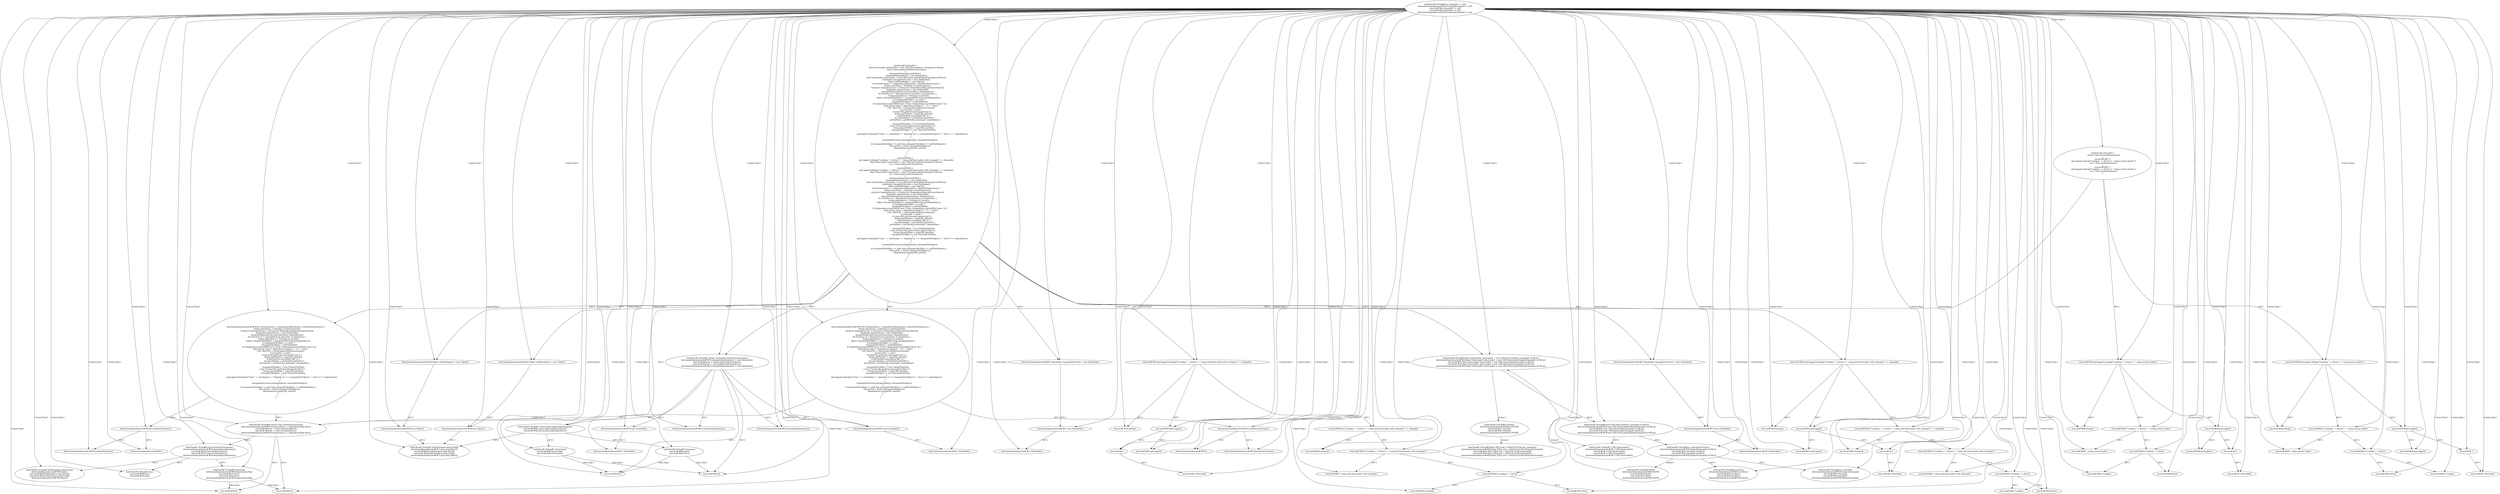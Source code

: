 digraph "Pattern" {
0 [label="loadClass#?,String#6:UPDATE
determineDependencies#?#56:UPDATE
execute#?#45:UPDATE
execute#?#45:UPDATE
determineDependencies#?#56:UPDATE" shape=ellipse]
1 [label="loadClass#?,String#6:final ClassLoader classLoader = new URLClassLoader(m_classpath.toURLs())
determineDependencies#?#56:final ClassLoader classLoader = new URLClassLoader(dependClasspath.toURLs())
execute#?#45:final ClassLoader classLoader = new URLClassLoader(classpath.toURLs())
execute#?#45:final ClassLoader classLoader = new URLClassLoader(classpath.toURLs())
determineDependencies#?#56:final ClassLoader classLoader = new URLClassLoader(dependClasspath.toURLs())" shape=ellipse]
2 [label="loadClass#?,String#3:m_classpath == null
determineDependencies#?#54:dependClasspath != null
execute#?#42:classpath != null
execute#?#42:classpath != null
determineDependencies#?#54:dependClasspath != null" shape=ellipse]
3 [label="loadClass#?,String#3:\{
    return Class.forName(classname);
\}
execute#?#47:\{
    getLogger().debug((\"Loading \" + driver) + \" using system loader.\");
    dc = Class.forName(driver);
\}
execute#?#47:\{
    getLogger().debug((\"Loading \" + driver) + \" using system loader.\");
    dc = Class.forName(driver);
\}" shape=ellipse]
4 [label="loadClass#?,String#4:return Class.forName(classname)
determineDependencies#?#59:Enumeration e = dependencyMap.keys()
execute#?#49:dc = Class.forName(driver)
execute#?#49:dc = Class.forName(driver)
determineDependencies#?#59:Enumeration e = dependencyMap.keys()" shape=ellipse]
5 [label="loadClass#?,String#4:Class.forName(classname)
determineDependencies#?#59:dependencyMap.keys()
execute#?#49:Class.forName(driver)
execute#?#49:Class.forName(driver)
determineDependencies#?#59:dependencyMap.keys()" shape=ellipse]
6 [label="loadClass#?,String#4:forName(java.lang.String)
determineDependencies#?#59:keys()
execute#?#49:forName(java.lang.String)
execute#?#49:forName(java.lang.String)
determineDependencies#?#59:keys()" shape=ellipse]
7 [label="loadClass#?,String#4:Class
execute#?#49:Class
execute#?#49:Class" shape=ellipse]
8 [label="loadClass#?,String#4:classname
determineDependencies#?#59:dependencyMap
execute#?#49:driver
execute#?#49:driver
determineDependencies#?#59:dependencyMap" shape=ellipse]
9 [label="loadClass#?,String#5:\{
    final ClassLoader classLoader = new URLClassLoader(m_classpath.toURLs());
    return classLoader.loadClass(classname);
\}
determineDependencies#?#54:\{
    classpathDependencies = new Hashtable();
    final ClassLoader classLoader = new URLClassLoader(dependClasspath.toURLs());
    Hashtable classpathFileCache = new Hashtable();
    Object nullFileMarker = new Object();
    for (Enumeration e = dependencyMap.keys(); e.hasMoreElements();) \{
        String className = ((String) (e.nextElement()));
        ArrayList dependencyList = ((ArrayList) (dependencyMap.get(className)));
        Hashtable dependencies = new Hashtable();
        classpathDependencies.put(className, dependencies);
        for (Iterator e2 = dependencyList.iterator(); e2.hasNext();) \{
            String dependency = ((String) (e2.next()));
            Object classpathFileObject = classpathFileCache.get(dependency);
            if (classpathFileObject == null) \{
                classpathFileObject = nullFileMarker;
                if ((!dependency.startsWith(\"java.\")) && (!dependency.startsWith(\"javax.\"))) \{
                    final String name = dependency.replace('.', '/') + \".class\";
                    URL classURL = classLoader.getResource(name);
                    if (classURL != null) \{
                        if (classURL.getProtocol().equals(\"jar\")) \{
                            String jarFilePath = classURL.getFile();
                            if (jarFilePath.startsWith(\"file:\")) \{
                                int classMarker = jarFilePath.indexOf('!');
                                jarFilePath = jarFilePath.substring(5, classMarker);
                            \}
                            classpathFileObject = new File(jarFilePath);
                        \} else if (classURL.getProtocol().equals(\"file\")) \{
                            String classFilePath = classURL.getFile();
                            classpathFileObject = new File(classFilePath);
                        \}
                        getLogger().debug(((((\"Class \" + className) + \" depends on \") + classpathFileObject) + \" due to \") + dependency);
                    \}
                \}
                classpathFileCache.put(dependency, classpathFileObject);
            \}
            if ((classpathFileObject != null) && (classpathFileObject != nullFileMarker)) \{
                File jarFile = ((File) (classpathFileObject));
                dependencies.put(jarFile, jarFile);
            \}
        \}
    \}
\}
execute#?#42:\{
    getLogger().debug(((\"Loading \" + driver) + \" using AntClassLoader with classpath \") + classpath);
    final ClassLoader classLoader = new URLClassLoader(classpath.toURLs());
    dc = classLoader.loadClass(driver);
\}
execute#?#42:\{
    getLogger().debug(((\"Loading \" + driver) + \" using AntClassLoader with classpath \") + classpath);
    final ClassLoader classLoader = new URLClassLoader(classpath.toURLs());
    dc = classLoader.loadClass(driver);
\}
determineDependencies#?#54:\{
    classpathDependencies = new Hashtable();
    final ClassLoader classLoader = new URLClassLoader(dependClasspath.toURLs());
    Hashtable classpathFileCache = new Hashtable();
    Object nullFileMarker = new Object();
    for (Enumeration e = dependencyMap.keys(); e.hasMoreElements();) \{
        String className = ((String) (e.nextElement()));
        ArrayList dependencyList = ((ArrayList) (dependencyMap.get(className)));
        Hashtable dependencies = new Hashtable();
        classpathDependencies.put(className, dependencies);
        for (Iterator e2 = dependencyList.iterator(); e2.hasNext();) \{
            String dependency = ((String) (e2.next()));
            Object classpathFileObject = classpathFileCache.get(dependency);
            if (classpathFileObject == null) \{
                classpathFileObject = nullFileMarker;
                if ((!dependency.startsWith(\"java.\")) && (!dependency.startsWith(\"javax.\"))) \{
                    final String name = dependency.replace('.', '/') + \".class\";
                    URL classURL = classLoader.getResource(name);
                    if (classURL != null) \{
                        if (classURL.getProtocol().equals(\"jar\")) \{
                            String jarFilePath = classURL.getFile();
                            if (jarFilePath.startsWith(\"file:\")) \{
                                int classMarker = jarFilePath.indexOf('!');
                                jarFilePath = jarFilePath.substring(5, classMarker);
                            \}
                            classpathFileObject = new File(jarFilePath);
                        \} else if (classURL.getProtocol().equals(\"file\")) \{
                            String classFilePath = classURL.getFile();
                            classpathFileObject = new File(classFilePath);
                        \}
                        getLogger().debug(((((\"Class \" + className) + \" depends on \") + classpathFileObject) + \" due to \") + dependency);
                    \}
                \}
                classpathFileCache.put(dependency, classpathFileObject);
            \}
            if ((classpathFileObject != null) && (classpathFileObject != nullFileMarker)) \{
                File jarFile = ((File) (classpathFileObject));
                dependencies.put(jarFile, jarFile);
            \}
        \}
    \}
\}" shape=ellipse]
10 [label="loadClass#?,String#6:new URLClassLoader(m_classpath.toURLs())
determineDependencies#?#56:new URLClassLoader(dependClasspath.toURLs())
execute#?#45:new URLClassLoader(classpath.toURLs())
execute#?#45:new URLClassLoader(classpath.toURLs())
determineDependencies#?#56:new URLClassLoader(dependClasspath.toURLs())" shape=ellipse]
11 [label="loadClass#?,String#-1:URLClassLoader()
determineDependencies#?#-1:URLClassLoader()
execute#?#-1:URLClassLoader()
execute#?#-1:URLClassLoader()
determineDependencies#?#-1:URLClassLoader()" shape=ellipse]
12 [label="loadClass#?,String#6:m_classpath.toURLs()
determineDependencies#?#56:dependClasspath.toURLs()
execute#?#45:classpath.toURLs()
execute#?#45:classpath.toURLs()
determineDependencies#?#56:dependClasspath.toURLs()" shape=ellipse]
13 [label="loadClass#?,String#6:toURLs()
determineDependencies#?#56:toURLs()
execute#?#45:toURLs()
execute#?#45:toURLs()
determineDependencies#?#56:toURLs()" shape=ellipse]
14 [label="loadClass#?,String#6:m_classpath
determineDependencies#?#56:dependClasspath
execute#?#45:classpath
execute#?#45:classpath
determineDependencies#?#56:dependClasspath" shape=ellipse]
15 [label="loadClass#?,String#7:return classLoader.loadClass(classname)
determineDependencies#?#55:classpathDependencies = new Hashtable()
execute#?#46:dc = classLoader.loadClass(driver)
execute#?#46:dc = classLoader.loadClass(driver)
determineDependencies#?#55:classpathDependencies = new Hashtable()" shape=ellipse]
16 [label="loadClass#?,String#7:classLoader.loadClass(classname)
execute#?#46:classLoader.loadClass(driver)
execute#?#46:classLoader.loadClass(driver)" shape=ellipse]
17 [label="loadClass#?,String#7:loadClass(java.lang.String)
determineDependencies#?#-1:java.lang.Object()
execute#?#46:loadClass(java.lang.String)
execute#?#46:loadClass(java.lang.String)
determineDependencies#?#-1:java.lang.Object()" shape=ellipse]
18 [label="loadClass#?,String#7:classLoader
execute#?#46:classLoader
execute#?#46:classLoader" shape=ellipse]
19 [label="loadClass#?,String#7:classname
execute#?#46:driver
execute#?#46:driver" shape=ellipse]
20 [label="loadClass#?,String#6:MOVE
determineDependencies#?#56:MOVE
execute#?#45:MOVE
execute#?#45:MOVE
determineDependencies#?#56:MOVE" shape=ellipse]
21 [label="loadClass#?,String#6:final URL[] urls = PathUtil.toURLs(m_classpath)
determineDependencies#?#56:final URL[] urls = PathUtil.toURLs(dependClasspath)
execute#?#45:final URL[] urls = PathUtil.toURLs(classpath)
execute#?#45:final URL[] urls = PathUtil.toURLs(classpath)
determineDependencies#?#56:final URL[] urls = PathUtil.toURLs(dependClasspath)" shape=ellipse]
22 [label="determineDependencies#?#55:classpathDependencies" shape=ellipse]
23 [label="determineDependencies#?#57:new Hashtable()" shape=ellipse]
24 [label="determineDependencies#?#59:hasMoreElements()" shape=ellipse]
25 [label="determineDependencies#?#58:new Object()" shape=ellipse]
26 [label="determineDependencies#?#59:e.hasMoreElements()" shape=ellipse]
27 [label="determineDependencies#?#55:new Hashtable()" shape=ellipse]
28 [label="determineDependencies#?#-1:Hashtable()" shape=ellipse]
29 [label="determineDependencies#?#59:for (Enumeration e = dependencyMap.keys(); e.hasMoreElements();) \{
    String className = ((String) (e.nextElement()));
    ArrayList dependencyList = ((ArrayList) (dependencyMap.get(className)));
    Hashtable dependencies = new Hashtable();
    classpathDependencies.put(className, dependencies);
    for (Iterator e2 = dependencyList.iterator(); e2.hasNext();) \{
        String dependency = ((String) (e2.next()));
        Object classpathFileObject = classpathFileCache.get(dependency);
        if (classpathFileObject == null) \{
            classpathFileObject = nullFileMarker;
            if ((!dependency.startsWith(\"java.\")) && (!dependency.startsWith(\"javax.\"))) \{
                final String name = dependency.replace('.', '/') + \".class\";
                URL classURL = classLoader.getResource(name);
                if (classURL != null) \{
                    if (classURL.getProtocol().equals(\"jar\")) \{
                        String jarFilePath = classURL.getFile();
                        if (jarFilePath.startsWith(\"file:\")) \{
                            int classMarker = jarFilePath.indexOf('!');
                            jarFilePath = jarFilePath.substring(5, classMarker);
                        \}
                        classpathFileObject = new File(jarFilePath);
                    \} else if (classURL.getProtocol().equals(\"file\")) \{
                        String classFilePath = classURL.getFile();
                        classpathFileObject = new File(classFilePath);
                    \}
                    getLogger().debug(((((\"Class \" + className) + \" depends on \") + classpathFileObject) + \" due to \") + dependency);
                \}
            \}
            classpathFileCache.put(dependency, classpathFileObject);
        \}
        if ((classpathFileObject != null) && (classpathFileObject != nullFileMarker)) \{
            File jarFile = ((File) (classpathFileObject));
            dependencies.put(jarFile, jarFile);
        \}
    \}
\}" shape=ellipse]
30 [label="determineDependencies#?#57:Hashtable classpathFileCache = new Hashtable()" shape=ellipse]
31 [label="determineDependencies#?#58:Object nullFileMarker = new Object()" shape=ellipse]
32 [label="determineDependencies#?#-1:Hashtable()" shape=ellipse]
33 [label="determineDependencies#?#59:e" shape=ellipse]
34 [label="execute#?#44:debug()" shape=ellipse]
35 [label="execute#?#43:getLogger()" shape=ellipse]
36 [label="execute#?#-1:PlaceHold" shape=ellipse]
37 [label="execute#?#48:\"Loading \"" shape=ellipse]
38 [label="execute#?#44:(\"Loading \" + driver)" shape=ellipse]
39 [label="execute#?#46:dc" shape=ellipse]
40 [label="execute#?#-1:" shape=ellipse]
41 [label="execute#?#44:classpath" shape=ellipse]
42 [label="execute#?#48:getLogger()" shape=ellipse]
43 [label="execute#?#43:getLogger().debug(((\"Loading \" + driver) + \" using AntClassLoader with classpath \") + classpath)" shape=ellipse]
44 [label="execute#?#44:\" using AntClassLoader with classpath \"" shape=ellipse]
45 [label="execute#?#48:debug()" shape=ellipse]
46 [label="execute#?#48:(\"Loading \" + driver) + \" using system loader.\"" shape=ellipse]
47 [label="execute#?#48:\" using system loader.\"" shape=ellipse]
48 [label="execute#?#43:getLogger()" shape=ellipse]
49 [label="execute#?#48:getLogger().debug((\"Loading \" + driver) + \" using system loader.\")" shape=ellipse]
50 [label="execute#?#44:\"Loading \"" shape=ellipse]
51 [label="execute#?#44:driver" shape=ellipse]
52 [label="execute#?#48:driver" shape=ellipse]
53 [label="execute#?#-1:" shape=ellipse]
54 [label="execute#?#-1:PlaceHold" shape=ellipse]
55 [label="execute#?#44:((\"Loading \" + driver) + \" using AntClassLoader with classpath \") + classpath" shape=ellipse]
56 [label="execute#?#44:((\"Loading \" + driver) + \" using AntClassLoader with classpath \")" shape=ellipse]
57 [label="execute#?#49:dc" shape=ellipse]
58 [label="execute#?#48:getLogger()" shape=ellipse]
59 [label="execute#?#48:(\"Loading \" + driver)" shape=ellipse]
60 [label="execute#?#44:((\"Loading \" + driver) + \" using AntClassLoader with classpath \")" shape=ellipse]
61 [label="execute#?#48:debug()" shape=ellipse]
62 [label="execute#?#44:\"Loading \"" shape=ellipse]
63 [label="execute#?#43:getLogger()" shape=ellipse]
64 [label="execute#?#48:(\"Loading \" + driver) + \" using system loader.\"" shape=ellipse]
65 [label="execute#?#48:getLogger()" shape=ellipse]
66 [label="execute#?#43:getLogger()" shape=ellipse]
67 [label="execute#?#44:driver" shape=ellipse]
68 [label="execute#?#46:dc" shape=ellipse]
69 [label="execute#?#-1:PlaceHold" shape=ellipse]
70 [label="execute#?#43:getLogger().debug(((\"Loading \" + driver) + \" using AntClassLoader with classpath \") + classpath)" shape=ellipse]
71 [label="execute#?#44:(\"Loading \" + driver)" shape=ellipse]
72 [label="execute#?#49:dc" shape=ellipse]
73 [label="execute#?#-1:" shape=ellipse]
74 [label="execute#?#44:debug()" shape=ellipse]
75 [label="execute#?#48:driver" shape=ellipse]
76 [label="execute#?#44:\" using AntClassLoader with classpath \"" shape=ellipse]
77 [label="execute#?#48:getLogger()" shape=ellipse]
78 [label="execute#?#-1:PlaceHold" shape=ellipse]
79 [label="execute#?#48:\" using system loader.\"" shape=ellipse]
80 [label="execute#?#-1:" shape=ellipse]
81 [label="execute#?#44:classpath" shape=ellipse]
82 [label="execute#?#48:(\"Loading \" + driver)" shape=ellipse]
83 [label="execute#?#48:\"Loading \"" shape=ellipse]
84 [label="execute#?#44:((\"Loading \" + driver) + \" using AntClassLoader with classpath \") + classpath" shape=ellipse]
85 [label="execute#?#48:getLogger().debug((\"Loading \" + driver) + \" using system loader.\")" shape=ellipse]
86 [label="determineDependencies#?#55:new Hashtable()" shape=ellipse]
87 [label="determineDependencies#?#59:e.hasMoreElements()" shape=ellipse]
88 [label="determineDependencies#?#57:new Hashtable()" shape=ellipse]
89 [label="determineDependencies#?#59:for (Enumeration e = dependencyMap.keys(); e.hasMoreElements();) \{
    String className = ((String) (e.nextElement()));
    ArrayList dependencyList = ((ArrayList) (dependencyMap.get(className)));
    Hashtable dependencies = new Hashtable();
    classpathDependencies.put(className, dependencies);
    for (Iterator e2 = dependencyList.iterator(); e2.hasNext();) \{
        String dependency = ((String) (e2.next()));
        Object classpathFileObject = classpathFileCache.get(dependency);
        if (classpathFileObject == null) \{
            classpathFileObject = nullFileMarker;
            if ((!dependency.startsWith(\"java.\")) && (!dependency.startsWith(\"javax.\"))) \{
                final String name = dependency.replace('.', '/') + \".class\";
                URL classURL = classLoader.getResource(name);
                if (classURL != null) \{
                    if (classURL.getProtocol().equals(\"jar\")) \{
                        String jarFilePath = classURL.getFile();
                        if (jarFilePath.startsWith(\"file:\")) \{
                            int classMarker = jarFilePath.indexOf('!');
                            jarFilePath = jarFilePath.substring(5, classMarker);
                        \}
                        classpathFileObject = new File(jarFilePath);
                    \} else if (classURL.getProtocol().equals(\"file\")) \{
                        String classFilePath = classURL.getFile();
                        classpathFileObject = new File(classFilePath);
                    \}
                    getLogger().debug(((((\"Class \" + className) + \" depends on \") + classpathFileObject) + \" due to \") + dependency);
                \}
            \}
            classpathFileCache.put(dependency, classpathFileObject);
        \}
        if ((classpathFileObject != null) && (classpathFileObject != nullFileMarker)) \{
            File jarFile = ((File) (classpathFileObject));
            dependencies.put(jarFile, jarFile);
        \}
    \}
\}" shape=ellipse]
90 [label="determineDependencies#?#59:e" shape=ellipse]
91 [label="determineDependencies#?#55:classpathDependencies" shape=ellipse]
92 [label="determineDependencies#?#59:hasMoreElements()" shape=ellipse]
93 [label="determineDependencies#?#-1:Hashtable()" shape=ellipse]
94 [label="determineDependencies#?#58:Object nullFileMarker = new Object()" shape=ellipse]
95 [label="determineDependencies#?#58:new Object()" shape=ellipse]
96 [label="determineDependencies#?#-1:Hashtable()" shape=ellipse]
97 [label="determineDependencies#?#57:Hashtable classpathFileCache = new Hashtable()" shape=ellipse]
0 -> 21 [label="Action:5"];
1 -> 0 [label="Action:5"];
1 -> 10 [label="AST:5"];
2 -> 1 [label="Control Dep:5"];
2 -> 3 [label="Control Dep:3"];
2 -> 4 [label="Control Dep:5"];
2 -> 5 [label="Control Dep:5"];
2 -> 6 [label="Control Dep:5"];
2 -> 7 [label="Control Dep:3"];
2 -> 8 [label="Control Dep:5"];
2 -> 9 [label="Control Dep:5"];
2 -> 10 [label="Control Dep:5"];
2 -> 11 [label="Control Dep:5"];
2 -> 12 [label="Control Dep:5"];
2 -> 13 [label="Control Dep:5"];
2 -> 14 [label="Control Dep:5"];
2 -> 15 [label="Control Dep:5"];
2 -> 16 [label="Control Dep:3"];
2 -> 17 [label="Control Dep:5"];
2 -> 18 [label="Control Dep:3"];
2 -> 19 [label="Control Dep:3"];
2 -> 22 [label="Control Dep:1"];
2 -> 23 [label="Control Dep:1"];
2 -> 24 [label="Control Dep:1"];
2 -> 25 [label="Control Dep:1"];
2 -> 26 [label="Control Dep:1"];
2 -> 27 [label="Control Dep:1"];
2 -> 28 [label="Control Dep:1"];
2 -> 29 [label="Control Dep:1"];
2 -> 30 [label="Control Dep:1"];
2 -> 31 [label="Control Dep:1"];
2 -> 32 [label="Control Dep:1"];
2 -> 33 [label="Control Dep:1"];
2 -> 34 [label="Control Dep:1"];
2 -> 35 [label="Control Dep:1"];
2 -> 36 [label="Control Dep:1"];
2 -> 37 [label="Control Dep:1"];
2 -> 38 [label="Control Dep:1"];
2 -> 39 [label="Control Dep:1"];
2 -> 40 [label="Control Dep:1"];
2 -> 41 [label="Control Dep:1"];
2 -> 42 [label="Control Dep:1"];
2 -> 43 [label="Control Dep:1"];
2 -> 44 [label="Control Dep:1"];
2 -> 45 [label="Control Dep:1"];
2 -> 46 [label="Control Dep:1"];
2 -> 47 [label="Control Dep:1"];
2 -> 48 [label="Control Dep:1"];
2 -> 49 [label="Control Dep:1"];
2 -> 50 [label="Control Dep:1"];
2 -> 51 [label="Control Dep:1"];
2 -> 52 [label="Control Dep:1"];
2 -> 53 [label="Control Dep:1"];
2 -> 54 [label="Control Dep:1"];
2 -> 55 [label="Control Dep:1"];
2 -> 56 [label="Control Dep:1"];
2 -> 57 [label="Control Dep:1"];
2 -> 58 [label="Control Dep:1"];
2 -> 59 [label="Control Dep:1"];
2 -> 60 [label="Control Dep:1"];
2 -> 61 [label="Control Dep:1"];
2 -> 62 [label="Control Dep:1"];
2 -> 63 [label="Control Dep:1"];
2 -> 64 [label="Control Dep:1"];
2 -> 65 [label="Control Dep:1"];
2 -> 66 [label="Control Dep:1"];
2 -> 67 [label="Control Dep:1"];
2 -> 68 [label="Control Dep:1"];
2 -> 69 [label="Control Dep:1"];
2 -> 70 [label="Control Dep:1"];
2 -> 71 [label="Control Dep:1"];
2 -> 72 [label="Control Dep:1"];
2 -> 73 [label="Control Dep:1"];
2 -> 74 [label="Control Dep:1"];
2 -> 75 [label="Control Dep:1"];
2 -> 76 [label="Control Dep:1"];
2 -> 77 [label="Control Dep:1"];
2 -> 78 [label="Control Dep:1"];
2 -> 79 [label="Control Dep:1"];
2 -> 80 [label="Control Dep:1"];
2 -> 81 [label="Control Dep:1"];
2 -> 82 [label="Control Dep:1"];
2 -> 83 [label="Control Dep:1"];
2 -> 84 [label="Control Dep:1"];
2 -> 85 [label="Control Dep:1"];
2 -> 86 [label="Control Dep:1"];
2 -> 87 [label="Control Dep:1"];
2 -> 88 [label="Control Dep:1"];
2 -> 89 [label="Control Dep:1"];
2 -> 90 [label="Control Dep:1"];
2 -> 91 [label="Control Dep:1"];
2 -> 92 [label="Control Dep:1"];
2 -> 93 [label="Control Dep:1"];
2 -> 94 [label="Control Dep:1"];
2 -> 95 [label="Control Dep:1"];
2 -> 96 [label="Control Dep:1"];
2 -> 97 [label="Control Dep:1"];
3 -> 4 [label="AST:3"];
3 -> 49 [label="AST:1"];
3 -> 85 [label="AST:1"];
4 -> 5 [label="AST:5"];
4 -> 57 [label="AST:1"];
4 -> 72 [label="AST:1"];
5 -> 7 [label="AST:3"];
5 -> 6 [label="AST:5"];
5 -> 8 [label="AST:5"];
8 -> 57 [label="Data Dep:1"];
8 -> 72 [label="Data Dep:1"];
9 -> 1 [label="AST:5"];
9 -> 15 [label="AST:5"];
9 -> 29 [label="AST:1"];
9 -> 30 [label="AST:1"];
9 -> 31 [label="AST:1"];
9 -> 43 [label="AST:1"];
9 -> 70 [label="AST:1"];
9 -> 89 [label="AST:1"];
9 -> 94 [label="AST:1"];
9 -> 97 [label="AST:1"];
10 -> 11 [label="AST:5"];
10 -> 12 [label="AST:5"];
12 -> 14 [label="AST:5"];
12 -> 13 [label="AST:5"];
12 -> 20 [label="Action:5"];
15 -> 16 [label="AST:3"];
15 -> 22 [label="AST:1"];
15 -> 27 [label="AST:1"];
15 -> 39 [label="AST:1"];
15 -> 68 [label="AST:1"];
15 -> 86 [label="AST:1"];
15 -> 91 [label="AST:1"];
16 -> 18 [label="AST:3"];
16 -> 17 [label="AST:3"];
16 -> 19 [label="AST:3"];
18 -> 39 [label="Data Dep:1"];
18 -> 68 [label="Data Dep:1"];
19 -> 39 [label="Data Dep:1"];
19 -> 68 [label="Data Dep:1"];
20 -> 1 [label="Action:5"];
23 -> 32 [label="AST:1"];
25 -> 17 [label="AST:1"];
26 -> 24 [label="AST:1"];
26 -> 33 [label="AST:1"];
27 -> 28 [label="AST:1"];
29 -> 26 [label="AST:1"];
29 -> 4 [label="AST:1"];
30 -> 23 [label="AST:1"];
31 -> 25 [label="AST:1"];
38 -> 50 [label="AST:1"];
38 -> 51 [label="AST:1"];
40 -> 36 [label="AST:1"];
43 -> 34 [label="AST:1"];
43 -> 48 [label="AST:1"];
43 -> 55 [label="AST:1"];
46 -> 59 [label="AST:1"];
46 -> 47 [label="AST:1"];
48 -> 35 [label="AST:1"];
48 -> 53 [label="AST:1"];
49 -> 45 [label="AST:1"];
49 -> 46 [label="AST:1"];
49 -> 58 [label="AST:1"];
53 -> 54 [label="AST:1"];
55 -> 41 [label="AST:1"];
55 -> 56 [label="AST:1"];
56 -> 38 [label="AST:1"];
56 -> 44 [label="AST:1"];
58 -> 40 [label="AST:1"];
58 -> 42 [label="AST:1"];
59 -> 37 [label="AST:1"];
59 -> 52 [label="AST:1"];
60 -> 71 [label="AST:1"];
60 -> 76 [label="AST:1"];
64 -> 82 [label="AST:1"];
64 -> 79 [label="AST:1"];
66 -> 63 [label="AST:1"];
66 -> 80 [label="AST:1"];
70 -> 66 [label="AST:1"];
70 -> 74 [label="AST:1"];
70 -> 84 [label="AST:1"];
71 -> 62 [label="AST:1"];
71 -> 67 [label="AST:1"];
73 -> 69 [label="AST:1"];
77 -> 65 [label="AST:1"];
77 -> 73 [label="AST:1"];
80 -> 78 [label="AST:1"];
82 -> 75 [label="AST:1"];
82 -> 83 [label="AST:1"];
84 -> 60 [label="AST:1"];
84 -> 81 [label="AST:1"];
85 -> 61 [label="AST:1"];
85 -> 64 [label="AST:1"];
85 -> 77 [label="AST:1"];
86 -> 93 [label="AST:1"];
87 -> 90 [label="AST:1"];
87 -> 92 [label="AST:1"];
88 -> 96 [label="AST:1"];
89 -> 87 [label="AST:1"];
89 -> 4 [label="AST:1"];
94 -> 95 [label="AST:1"];
95 -> 17 [label="AST:1"];
97 -> 88 [label="AST:1"];
}